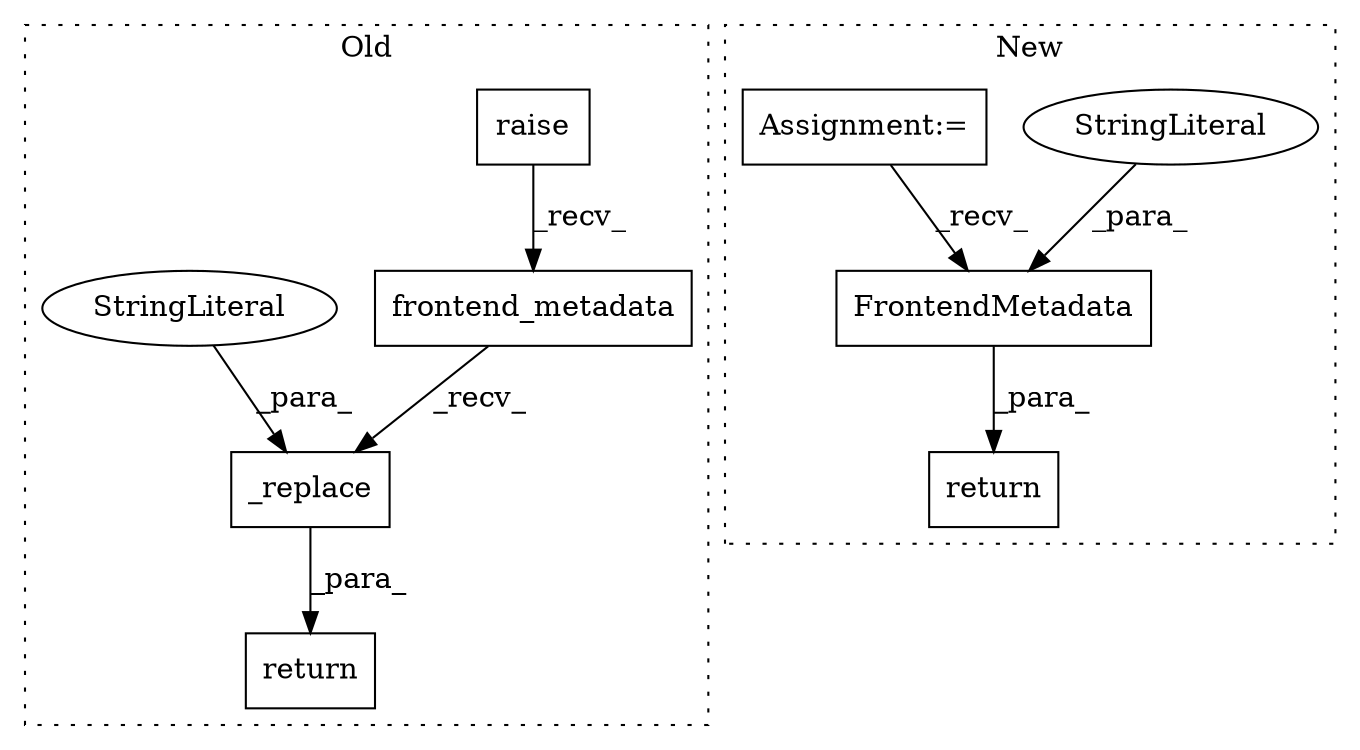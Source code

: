 digraph G {
subgraph cluster0 {
1 [label="raise" a="32" s="994,1024" l="6,1" shape="box"];
3 [label="frontend_metadata" a="32" s="1026" l="19" shape="box"];
4 [label="_replace" a="32" s="1046,1082" l="9,1" shape="box"];
5 [label="StringLiteral" a="45" s="1055" l="27" shape="ellipse"];
9 [label="return" a="41" s="987" l="7" shape="box"];
label = "Old";
style="dotted";
}
subgraph cluster1 {
2 [label="FrontendMetadata" a="32" s="1030,1074" l="17,1" shape="box"];
6 [label="StringLiteral" a="45" s="1047" l="27" shape="ellipse"];
7 [label="Assignment:=" a="7" s="994" l="11" shape="box"];
8 [label="return" a="41" s="1011" l="7" shape="box"];
label = "New";
style="dotted";
}
1 -> 3 [label="_recv_"];
2 -> 8 [label="_para_"];
3 -> 4 [label="_recv_"];
4 -> 9 [label="_para_"];
5 -> 4 [label="_para_"];
6 -> 2 [label="_para_"];
7 -> 2 [label="_recv_"];
}